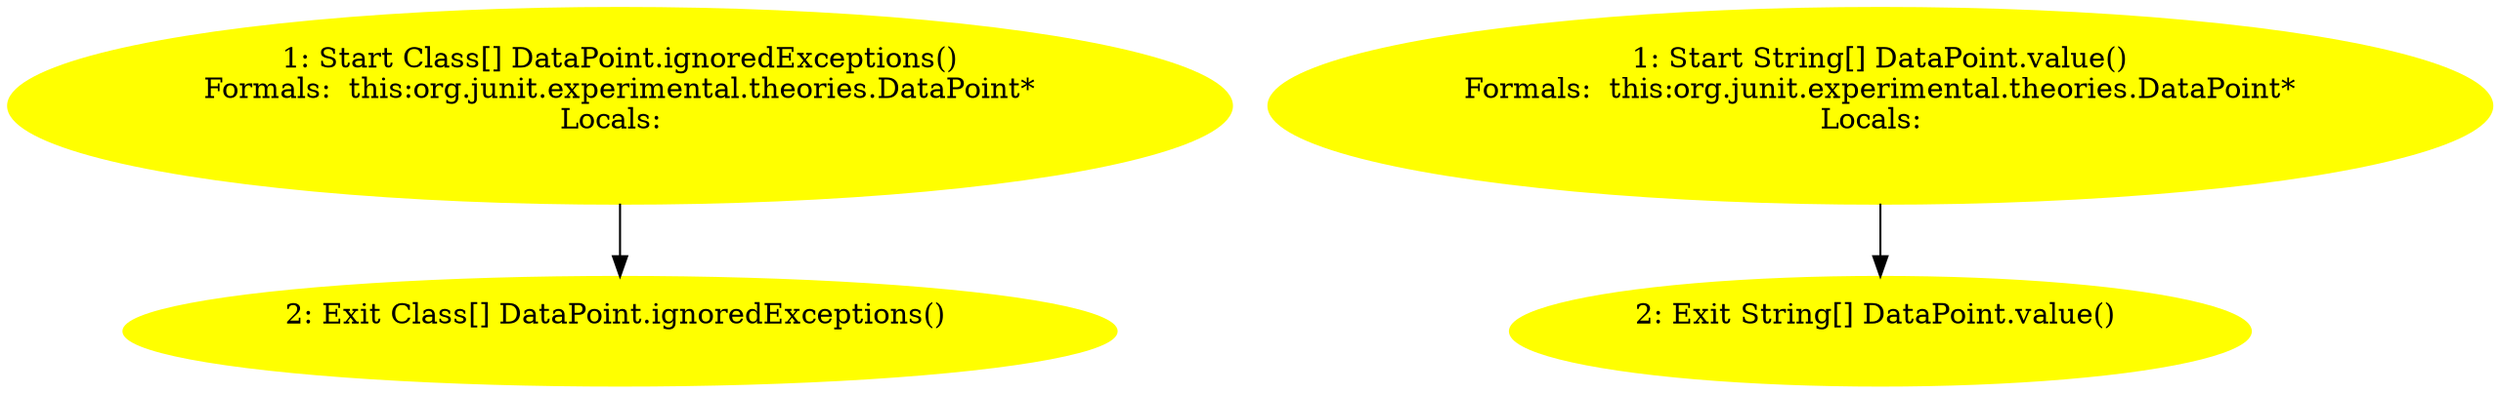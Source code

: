/* @generated */
digraph cfg {
"org.junit.experimental.theories.DataPoint.ignoredExceptions():java.lang.Class[].e14ca44c6e64ff9df85aec614f85ba31_1" [label="1: Start Class[] DataPoint.ignoredExceptions()\nFormals:  this:org.junit.experimental.theories.DataPoint*\nLocals:  \n  " color=yellow style=filled]
	

	 "org.junit.experimental.theories.DataPoint.ignoredExceptions():java.lang.Class[].e14ca44c6e64ff9df85aec614f85ba31_1" -> "org.junit.experimental.theories.DataPoint.ignoredExceptions():java.lang.Class[].e14ca44c6e64ff9df85aec614f85ba31_2" ;
"org.junit.experimental.theories.DataPoint.ignoredExceptions():java.lang.Class[].e14ca44c6e64ff9df85aec614f85ba31_2" [label="2: Exit Class[] DataPoint.ignoredExceptions() \n  " color=yellow style=filled]
	

"org.junit.experimental.theories.DataPoint.value():java.lang.String[].7d17759209380ab228506faefd487822_1" [label="1: Start String[] DataPoint.value()\nFormals:  this:org.junit.experimental.theories.DataPoint*\nLocals:  \n  " color=yellow style=filled]
	

	 "org.junit.experimental.theories.DataPoint.value():java.lang.String[].7d17759209380ab228506faefd487822_1" -> "org.junit.experimental.theories.DataPoint.value():java.lang.String[].7d17759209380ab228506faefd487822_2" ;
"org.junit.experimental.theories.DataPoint.value():java.lang.String[].7d17759209380ab228506faefd487822_2" [label="2: Exit String[] DataPoint.value() \n  " color=yellow style=filled]
	

}
